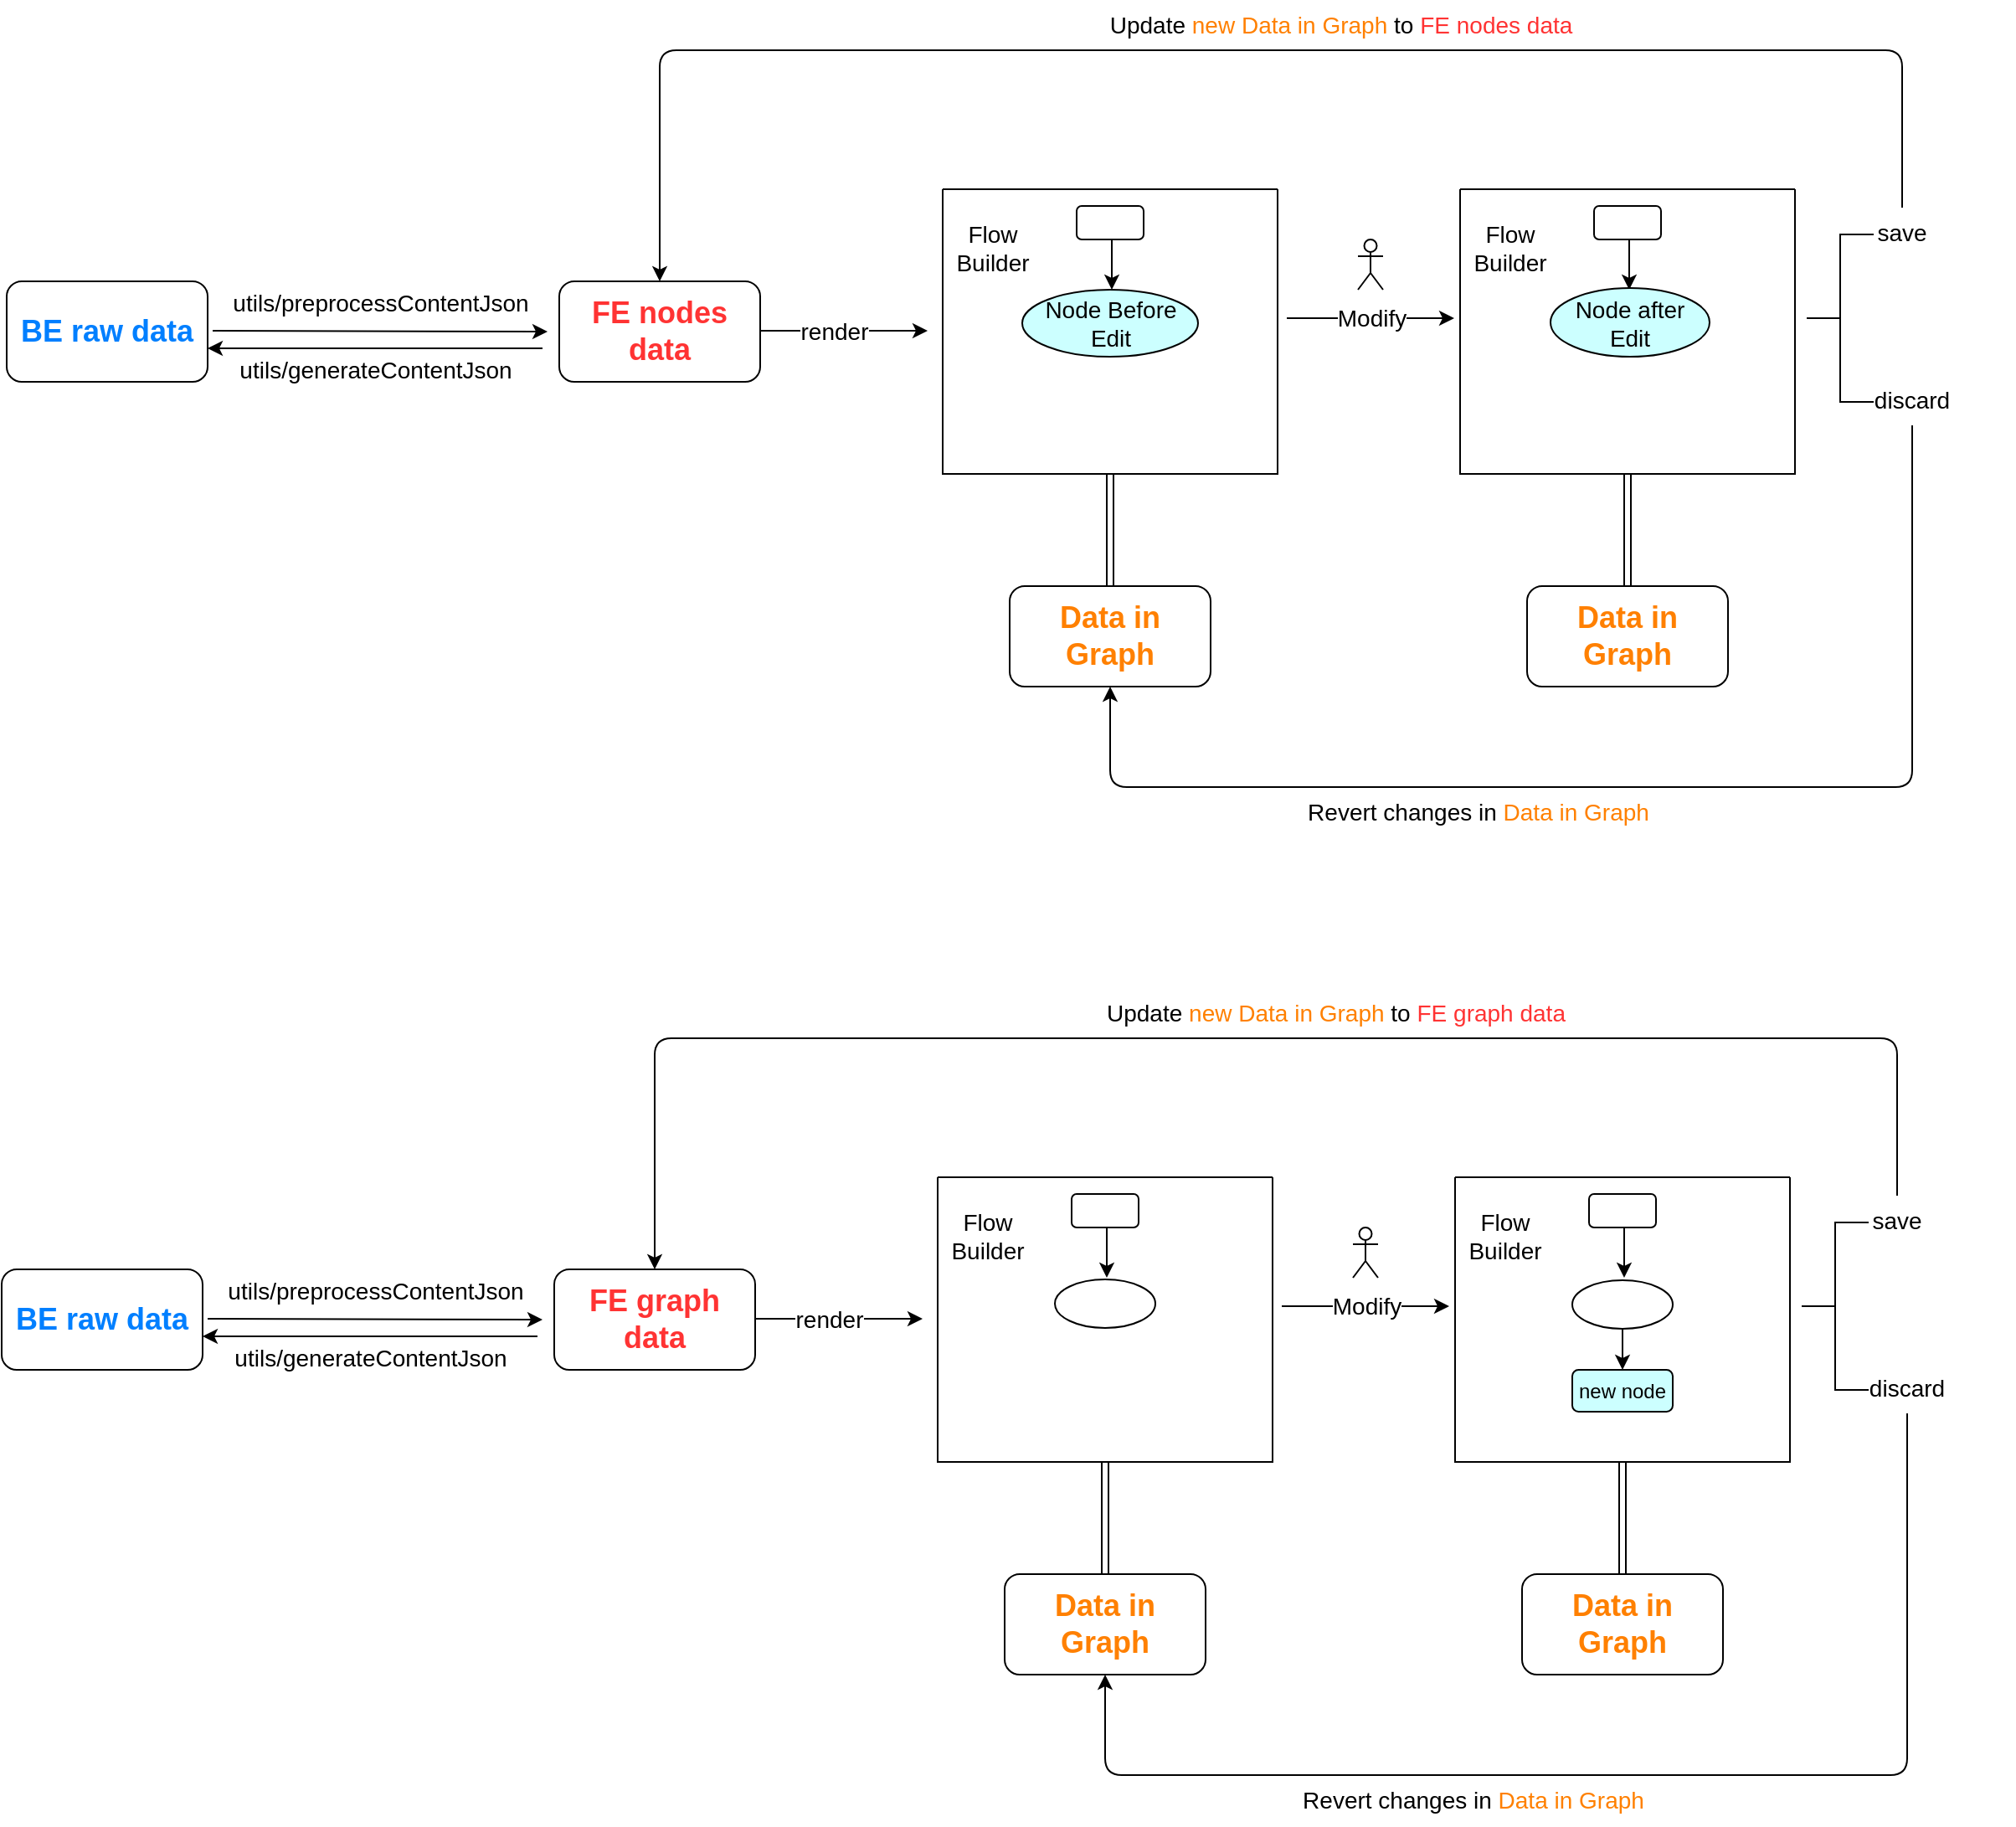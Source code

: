 <mxfile version="15.9.6" type="github">
  <diagram id="-SPJy0hRLTaTt6_wfEJj" name="Page-1">
    <mxGraphModel dx="1771" dy="980" grid="1" gridSize="10" guides="1" tooltips="1" connect="1" arrows="1" fold="1" page="1" pageScale="1" pageWidth="827" pageHeight="1169" math="0" shadow="0">
      <root>
        <mxCell id="0" />
        <mxCell id="1" parent="0" />
        <mxCell id="oG8ktEmDvnc897RTKp91-1" value="&lt;b&gt;&lt;font style=&quot;font-size: 18px&quot; color=&quot;#007fff&quot;&gt;BE raw data&lt;/font&gt;&lt;/b&gt;" style="rounded=1;whiteSpace=wrap;html=1;" parent="1" vertex="1">
          <mxGeometry x="13" y="218" width="120" height="60" as="geometry" />
        </mxCell>
        <mxCell id="oG8ktEmDvnc897RTKp91-2" value="&lt;h2&gt;&lt;font color=&quot;#ff3333&quot;&gt;FE nodes data&lt;/font&gt;&lt;/h2&gt;" style="rounded=1;whiteSpace=wrap;html=1;" parent="1" vertex="1">
          <mxGeometry x="343" y="218" width="120" height="60" as="geometry" />
        </mxCell>
        <mxCell id="oG8ktEmDvnc897RTKp91-3" value="" style="endArrow=classic;html=1;rounded=1;fontSize=18;" parent="1" edge="1">
          <mxGeometry relative="1" as="geometry">
            <mxPoint x="136" y="247.5" as="sourcePoint" />
            <mxPoint x="336" y="248" as="targetPoint" />
          </mxGeometry>
        </mxCell>
        <mxCell id="oG8ktEmDvnc897RTKp91-4" value="utils/preprocessContentJson" style="edgeLabel;resizable=0;html=1;align=center;verticalAlign=middle;rounded=1;fontSize=14;" parent="oG8ktEmDvnc897RTKp91-3" connectable="0" vertex="1">
          <mxGeometry relative="1" as="geometry">
            <mxPoint y="-17" as="offset" />
          </mxGeometry>
        </mxCell>
        <mxCell id="oG8ktEmDvnc897RTKp91-5" value="" style="endArrow=classic;html=1;rounded=1;fontSize=14;" parent="1" edge="1">
          <mxGeometry relative="1" as="geometry">
            <mxPoint x="333" y="258" as="sourcePoint" />
            <mxPoint x="133" y="258" as="targetPoint" />
          </mxGeometry>
        </mxCell>
        <mxCell id="oG8ktEmDvnc897RTKp91-6" value="utils/generateContentJson" style="edgeLabel;resizable=0;html=1;align=center;verticalAlign=middle;rounded=1;fontSize=14;" parent="oG8ktEmDvnc897RTKp91-5" connectable="0" vertex="1">
          <mxGeometry relative="1" as="geometry">
            <mxPoint y="13" as="offset" />
          </mxGeometry>
        </mxCell>
        <mxCell id="oG8ktEmDvnc897RTKp91-7" value="" style="swimlane;startSize=0;rounded=1;fontSize=14;" parent="1" vertex="1">
          <mxGeometry x="572" y="163" width="200" height="170" as="geometry" />
        </mxCell>
        <mxCell id="oG8ktEmDvnc897RTKp91-10" value="" style="edgeStyle=orthogonalEdgeStyle;rounded=1;orthogonalLoop=1;jettySize=auto;html=1;fontSize=14;" parent="oG8ktEmDvnc897RTKp91-7" edge="1">
          <mxGeometry relative="1" as="geometry">
            <mxPoint x="101" y="30" as="sourcePoint" />
            <mxPoint x="101" y="60" as="targetPoint" />
          </mxGeometry>
        </mxCell>
        <mxCell id="oG8ktEmDvnc897RTKp91-8" value="" style="whiteSpace=wrap;html=1;rounded=1;fontSize=14;" parent="oG8ktEmDvnc897RTKp91-7" vertex="1">
          <mxGeometry x="80" y="10" width="40" height="20" as="geometry" />
        </mxCell>
        <mxCell id="oG8ktEmDvnc897RTKp91-9" value="Node Before Edit" style="ellipse;whiteSpace=wrap;html=1;fontSize=14;rounded=1;fillColor=#CCFFFF;" parent="oG8ktEmDvnc897RTKp91-7" vertex="1">
          <mxGeometry x="47.5" y="60" width="105" height="40" as="geometry" />
        </mxCell>
        <mxCell id="oG8ktEmDvnc897RTKp91-13" value="Flow Builder&lt;br&gt;" style="text;html=1;strokeColor=none;fillColor=none;align=center;verticalAlign=middle;whiteSpace=wrap;rounded=0;fontSize=14;" parent="oG8ktEmDvnc897RTKp91-7" vertex="1">
          <mxGeometry y="20" width="60" height="30" as="geometry" />
        </mxCell>
        <mxCell id="oG8ktEmDvnc897RTKp91-14" value="r" style="endArrow=classic;html=1;rounded=1;fontSize=14;" parent="1" edge="1">
          <mxGeometry relative="1" as="geometry">
            <mxPoint x="463" y="247.5" as="sourcePoint" />
            <mxPoint x="563" y="247.5" as="targetPoint" />
          </mxGeometry>
        </mxCell>
        <mxCell id="oG8ktEmDvnc897RTKp91-15" value="render" style="edgeLabel;resizable=0;html=1;align=center;verticalAlign=middle;rounded=1;fontSize=14;" parent="oG8ktEmDvnc897RTKp91-14" connectable="0" vertex="1">
          <mxGeometry relative="1" as="geometry">
            <mxPoint x="-6" as="offset" />
          </mxGeometry>
        </mxCell>
        <mxCell id="oG8ktEmDvnc897RTKp91-17" value="" style="shape=umlActor;verticalLabelPosition=bottom;verticalAlign=top;html=1;outlineConnect=0;rounded=1;fontSize=14;" parent="1" vertex="1">
          <mxGeometry x="820" y="193" width="15" height="30" as="geometry" />
        </mxCell>
        <mxCell id="oG8ktEmDvnc897RTKp91-21" value="" style="endArrow=classic;html=1;rounded=1;fontSize=14;strokeColor=default;endFill=1;" parent="1" edge="1">
          <mxGeometry relative="1" as="geometry">
            <mxPoint x="777.5" y="240" as="sourcePoint" />
            <mxPoint x="877.5" y="240" as="targetPoint" />
          </mxGeometry>
        </mxCell>
        <mxCell id="oG8ktEmDvnc897RTKp91-22" value="Modify" style="edgeLabel;resizable=0;html=1;align=center;verticalAlign=middle;rounded=1;fontSize=14;" parent="oG8ktEmDvnc897RTKp91-21" connectable="0" vertex="1">
          <mxGeometry relative="1" as="geometry" />
        </mxCell>
        <mxCell id="oG8ktEmDvnc897RTKp91-26" value="save" style="text;html=1;strokeColor=none;fillColor=none;align=center;verticalAlign=middle;whiteSpace=wrap;rounded=0;fontSize=14;" parent="1" vertex="1">
          <mxGeometry x="1115" y="174" width="60" height="30" as="geometry" />
        </mxCell>
        <mxCell id="oG8ktEmDvnc897RTKp91-27" value="discard" style="text;html=1;strokeColor=none;fillColor=none;align=center;verticalAlign=middle;whiteSpace=wrap;rounded=0;fontSize=14;" parent="1" vertex="1">
          <mxGeometry x="1121" y="274" width="60" height="30" as="geometry" />
        </mxCell>
        <mxCell id="oG8ktEmDvnc897RTKp91-36" value="" style="strokeWidth=1;html=1;shape=mxgraph.flowchart.annotation_2;align=left;labelPosition=right;pointerEvents=1;rounded=1;fontSize=14;" parent="1" vertex="1">
          <mxGeometry x="1088" y="190" width="40" height="100" as="geometry" />
        </mxCell>
        <mxCell id="oG8ktEmDvnc897RTKp91-39" value="" style="swimlane;startSize=0;rounded=1;fontSize=14;" parent="1" vertex="1">
          <mxGeometry x="881" y="163" width="200" height="170" as="geometry" />
        </mxCell>
        <mxCell id="oG8ktEmDvnc897RTKp91-40" value="" style="edgeStyle=orthogonalEdgeStyle;rounded=1;orthogonalLoop=1;jettySize=auto;html=1;fontSize=14;" parent="oG8ktEmDvnc897RTKp91-39" edge="1">
          <mxGeometry relative="1" as="geometry">
            <mxPoint x="101" y="30" as="sourcePoint" />
            <mxPoint x="101" y="60" as="targetPoint" />
          </mxGeometry>
        </mxCell>
        <mxCell id="oG8ktEmDvnc897RTKp91-41" value="" style="whiteSpace=wrap;html=1;rounded=1;fontSize=14;" parent="oG8ktEmDvnc897RTKp91-39" vertex="1">
          <mxGeometry x="80" y="10" width="40" height="20" as="geometry" />
        </mxCell>
        <mxCell id="oG8ktEmDvnc897RTKp91-45" value="Flow Builder&lt;br&gt;" style="text;html=1;strokeColor=none;fillColor=none;align=center;verticalAlign=middle;whiteSpace=wrap;rounded=0;fontSize=14;" parent="oG8ktEmDvnc897RTKp91-39" vertex="1">
          <mxGeometry y="20" width="60" height="30" as="geometry" />
        </mxCell>
        <mxCell id="oG8ktEmDvnc897RTKp91-66" value="Node after Edit" style="ellipse;whiteSpace=wrap;html=1;fontSize=14;rounded=1;fillColor=#CCFFFF;" parent="oG8ktEmDvnc897RTKp91-39" vertex="1">
          <mxGeometry x="54" y="59" width="95" height="41" as="geometry" />
        </mxCell>
        <mxCell id="oG8ktEmDvnc897RTKp91-46" value="&lt;h2&gt;&lt;font color=&quot;#ff8000&quot;&gt;Data in Graph&lt;/font&gt;&lt;/h2&gt;" style="rounded=1;whiteSpace=wrap;html=1;" parent="1" vertex="1">
          <mxGeometry x="921" y="400" width="120" height="60" as="geometry" />
        </mxCell>
        <mxCell id="oG8ktEmDvnc897RTKp91-52" value="&lt;h2&gt;&lt;font color=&quot;#ff8000&quot;&gt;Data in Graph&lt;/font&gt;&lt;/h2&gt;" style="rounded=1;whiteSpace=wrap;html=1;" parent="1" vertex="1">
          <mxGeometry x="612" y="400" width="120" height="60" as="geometry" />
        </mxCell>
        <mxCell id="oG8ktEmDvnc897RTKp91-55" value="" style="edgeStyle=elbowEdgeStyle;elbow=horizontal;endArrow=classic;html=1;rounded=1;fontSize=14;strokeColor=default;exitX=0.5;exitY=0;exitDx=0;exitDy=0;entryX=0.5;entryY=0;entryDx=0;entryDy=0;" parent="1" source="oG8ktEmDvnc897RTKp91-26" target="oG8ktEmDvnc897RTKp91-2" edge="1">
          <mxGeometry width="50" height="50" relative="1" as="geometry">
            <mxPoint x="850" y="360" as="sourcePoint" />
            <mxPoint x="900" y="310" as="targetPoint" />
            <Array as="points">
              <mxPoint x="780" y="80" />
              <mxPoint x="800" y="80" />
            </Array>
          </mxGeometry>
        </mxCell>
        <mxCell id="oG8ktEmDvnc897RTKp91-57" value="Update &lt;font color=&quot;#ff8000&quot;&gt;new Data in Graph&lt;/font&gt; to &lt;font color=&quot;#ff3333&quot;&gt;FE nodes data&lt;/font&gt;" style="text;html=1;strokeColor=none;fillColor=none;align=center;verticalAlign=middle;whiteSpace=wrap;rounded=0;fontSize=14;" parent="1" vertex="1">
          <mxGeometry x="490" y="50" width="640" height="30" as="geometry" />
        </mxCell>
        <mxCell id="oG8ktEmDvnc897RTKp91-59" value="" style="edgeStyle=elbowEdgeStyle;elbow=horizontal;endArrow=classic;html=1;rounded=1;fontSize=14;fontColor=#007FFF;strokeColor=default;exitX=0.5;exitY=1;exitDx=0;exitDy=0;entryX=0.5;entryY=1;entryDx=0;entryDy=0;" parent="1" source="oG8ktEmDvnc897RTKp91-27" target="oG8ktEmDvnc897RTKp91-52" edge="1">
          <mxGeometry width="50" height="50" relative="1" as="geometry">
            <mxPoint x="600" y="290" as="sourcePoint" />
            <mxPoint x="650" y="240" as="targetPoint" />
            <Array as="points">
              <mxPoint x="890" y="520" />
            </Array>
          </mxGeometry>
        </mxCell>
        <mxCell id="oG8ktEmDvnc897RTKp91-60" value="Revert changes in&lt;font color=&quot;#ff3333&quot;&gt;&amp;nbsp;&lt;/font&gt;&lt;font color=&quot;#ff8000&quot;&gt;Data in Graph&lt;/font&gt;" style="text;html=1;strokeColor=none;fillColor=none;align=center;verticalAlign=middle;whiteSpace=wrap;rounded=0;fontSize=14;" parent="1" vertex="1">
          <mxGeometry x="572" y="520" width="640" height="30" as="geometry" />
        </mxCell>
        <mxCell id="oG8ktEmDvnc897RTKp91-62" value="" style="shape=link;html=1;rounded=1;fontSize=14;fontColor=#FF8000;startArrow=open;startFill=0;endArrow=classic;endFill=1;strokeColor=default;entryX=0.5;entryY=0;entryDx=0;entryDy=0;" parent="1" source="oG8ktEmDvnc897RTKp91-39" target="oG8ktEmDvnc897RTKp91-46" edge="1">
          <mxGeometry width="100" relative="1" as="geometry">
            <mxPoint x="570" y="200" as="sourcePoint" />
            <mxPoint x="670" y="200" as="targetPoint" />
          </mxGeometry>
        </mxCell>
        <mxCell id="oG8ktEmDvnc897RTKp91-65" value="" style="shape=link;html=1;rounded=1;fontSize=14;fontColor=#FF8000;startArrow=open;startFill=0;endArrow=classic;endFill=1;strokeColor=default;entryX=0.5;entryY=0;entryDx=0;entryDy=0;exitX=0.5;exitY=1;exitDx=0;exitDy=0;" parent="1" source="oG8ktEmDvnc897RTKp91-7" target="oG8ktEmDvnc897RTKp91-52" edge="1">
          <mxGeometry width="100" relative="1" as="geometry">
            <mxPoint x="570" y="290" as="sourcePoint" />
            <mxPoint x="670" y="290" as="targetPoint" />
          </mxGeometry>
        </mxCell>
        <mxCell id="1HdDyyTmz97uRuwPHuVr-1" value="&lt;b&gt;&lt;font style=&quot;font-size: 18px&quot; color=&quot;#007fff&quot;&gt;BE raw data&lt;/font&gt;&lt;/b&gt;" style="rounded=1;whiteSpace=wrap;html=1;" vertex="1" parent="1">
          <mxGeometry x="10" y="808" width="120" height="60" as="geometry" />
        </mxCell>
        <mxCell id="1HdDyyTmz97uRuwPHuVr-2" value="&lt;h2&gt;&lt;font color=&quot;#ff3333&quot;&gt;FE graph data&lt;/font&gt;&lt;/h2&gt;" style="rounded=1;whiteSpace=wrap;html=1;" vertex="1" parent="1">
          <mxGeometry x="340" y="808" width="120" height="60" as="geometry" />
        </mxCell>
        <mxCell id="1HdDyyTmz97uRuwPHuVr-3" value="" style="endArrow=classic;html=1;rounded=1;fontSize=18;" edge="1" parent="1">
          <mxGeometry relative="1" as="geometry">
            <mxPoint x="133" y="837.5" as="sourcePoint" />
            <mxPoint x="333" y="838" as="targetPoint" />
          </mxGeometry>
        </mxCell>
        <mxCell id="1HdDyyTmz97uRuwPHuVr-4" value="utils/preprocessContentJson" style="edgeLabel;resizable=0;html=1;align=center;verticalAlign=middle;rounded=1;fontSize=14;" connectable="0" vertex="1" parent="1HdDyyTmz97uRuwPHuVr-3">
          <mxGeometry relative="1" as="geometry">
            <mxPoint y="-17" as="offset" />
          </mxGeometry>
        </mxCell>
        <mxCell id="1HdDyyTmz97uRuwPHuVr-5" value="" style="endArrow=classic;html=1;rounded=1;fontSize=14;" edge="1" parent="1">
          <mxGeometry relative="1" as="geometry">
            <mxPoint x="330" y="848" as="sourcePoint" />
            <mxPoint x="130" y="848" as="targetPoint" />
          </mxGeometry>
        </mxCell>
        <mxCell id="1HdDyyTmz97uRuwPHuVr-6" value="utils/generateContentJson" style="edgeLabel;resizable=0;html=1;align=center;verticalAlign=middle;rounded=1;fontSize=14;" connectable="0" vertex="1" parent="1HdDyyTmz97uRuwPHuVr-5">
          <mxGeometry relative="1" as="geometry">
            <mxPoint y="13" as="offset" />
          </mxGeometry>
        </mxCell>
        <mxCell id="1HdDyyTmz97uRuwPHuVr-7" value="" style="swimlane;startSize=0;rounded=1;fontSize=14;" vertex="1" parent="1">
          <mxGeometry x="569" y="753" width="200" height="170" as="geometry" />
        </mxCell>
        <mxCell id="1HdDyyTmz97uRuwPHuVr-8" value="" style="edgeStyle=orthogonalEdgeStyle;rounded=1;orthogonalLoop=1;jettySize=auto;html=1;fontSize=14;" edge="1" parent="1HdDyyTmz97uRuwPHuVr-7">
          <mxGeometry relative="1" as="geometry">
            <mxPoint x="101" y="30" as="sourcePoint" />
            <mxPoint x="101" y="60" as="targetPoint" />
          </mxGeometry>
        </mxCell>
        <mxCell id="1HdDyyTmz97uRuwPHuVr-9" value="" style="whiteSpace=wrap;html=1;rounded=1;fontSize=14;" vertex="1" parent="1HdDyyTmz97uRuwPHuVr-7">
          <mxGeometry x="80" y="10" width="40" height="20" as="geometry" />
        </mxCell>
        <mxCell id="1HdDyyTmz97uRuwPHuVr-11" value="Flow Builder&lt;br&gt;" style="text;html=1;strokeColor=none;fillColor=none;align=center;verticalAlign=middle;whiteSpace=wrap;rounded=0;fontSize=14;" vertex="1" parent="1HdDyyTmz97uRuwPHuVr-7">
          <mxGeometry y="20" width="60" height="30" as="geometry" />
        </mxCell>
        <mxCell id="1HdDyyTmz97uRuwPHuVr-33" value="" style="ellipse;whiteSpace=wrap;html=1;" vertex="1" parent="1HdDyyTmz97uRuwPHuVr-7">
          <mxGeometry x="70" y="61" width="60" height="29" as="geometry" />
        </mxCell>
        <mxCell id="1HdDyyTmz97uRuwPHuVr-12" value="r" style="endArrow=classic;html=1;rounded=1;fontSize=14;" edge="1" parent="1">
          <mxGeometry relative="1" as="geometry">
            <mxPoint x="460" y="837.5" as="sourcePoint" />
            <mxPoint x="560" y="837.5" as="targetPoint" />
          </mxGeometry>
        </mxCell>
        <mxCell id="1HdDyyTmz97uRuwPHuVr-13" value="render" style="edgeLabel;resizable=0;html=1;align=center;verticalAlign=middle;rounded=1;fontSize=14;" connectable="0" vertex="1" parent="1HdDyyTmz97uRuwPHuVr-12">
          <mxGeometry relative="1" as="geometry">
            <mxPoint x="-6" as="offset" />
          </mxGeometry>
        </mxCell>
        <mxCell id="1HdDyyTmz97uRuwPHuVr-14" value="" style="shape=umlActor;verticalLabelPosition=bottom;verticalAlign=top;html=1;outlineConnect=0;rounded=1;fontSize=14;" vertex="1" parent="1">
          <mxGeometry x="817" y="783" width="15" height="30" as="geometry" />
        </mxCell>
        <mxCell id="1HdDyyTmz97uRuwPHuVr-15" value="" style="endArrow=classic;html=1;rounded=1;fontSize=14;strokeColor=default;endFill=1;" edge="1" parent="1">
          <mxGeometry relative="1" as="geometry">
            <mxPoint x="774.5" y="830" as="sourcePoint" />
            <mxPoint x="874.5" y="830" as="targetPoint" />
          </mxGeometry>
        </mxCell>
        <mxCell id="1HdDyyTmz97uRuwPHuVr-16" value="Modify" style="edgeLabel;resizable=0;html=1;align=center;verticalAlign=middle;rounded=1;fontSize=14;" connectable="0" vertex="1" parent="1HdDyyTmz97uRuwPHuVr-15">
          <mxGeometry relative="1" as="geometry" />
        </mxCell>
        <mxCell id="1HdDyyTmz97uRuwPHuVr-17" value="save" style="text;html=1;strokeColor=none;fillColor=none;align=center;verticalAlign=middle;whiteSpace=wrap;rounded=0;fontSize=14;" vertex="1" parent="1">
          <mxGeometry x="1112" y="764" width="60" height="30" as="geometry" />
        </mxCell>
        <mxCell id="1HdDyyTmz97uRuwPHuVr-18" value="discard" style="text;html=1;strokeColor=none;fillColor=none;align=center;verticalAlign=middle;whiteSpace=wrap;rounded=0;fontSize=14;" vertex="1" parent="1">
          <mxGeometry x="1118" y="864" width="60" height="30" as="geometry" />
        </mxCell>
        <mxCell id="1HdDyyTmz97uRuwPHuVr-19" value="" style="strokeWidth=1;html=1;shape=mxgraph.flowchart.annotation_2;align=left;labelPosition=right;pointerEvents=1;rounded=1;fontSize=14;" vertex="1" parent="1">
          <mxGeometry x="1085" y="780" width="40" height="100" as="geometry" />
        </mxCell>
        <mxCell id="1HdDyyTmz97uRuwPHuVr-20" value="" style="swimlane;startSize=0;rounded=1;fontSize=14;" vertex="1" parent="1">
          <mxGeometry x="878" y="753" width="200" height="170" as="geometry" />
        </mxCell>
        <mxCell id="1HdDyyTmz97uRuwPHuVr-21" value="" style="edgeStyle=orthogonalEdgeStyle;rounded=1;orthogonalLoop=1;jettySize=auto;html=1;fontSize=14;" edge="1" parent="1HdDyyTmz97uRuwPHuVr-20">
          <mxGeometry relative="1" as="geometry">
            <mxPoint x="101" y="30" as="sourcePoint" />
            <mxPoint x="101" y="60" as="targetPoint" />
          </mxGeometry>
        </mxCell>
        <mxCell id="1HdDyyTmz97uRuwPHuVr-22" value="" style="whiteSpace=wrap;html=1;rounded=1;fontSize=14;" vertex="1" parent="1HdDyyTmz97uRuwPHuVr-20">
          <mxGeometry x="80" y="10" width="40" height="20" as="geometry" />
        </mxCell>
        <mxCell id="1HdDyyTmz97uRuwPHuVr-23" value="Flow Builder&lt;br&gt;" style="text;html=1;strokeColor=none;fillColor=none;align=center;verticalAlign=middle;whiteSpace=wrap;rounded=0;fontSize=14;" vertex="1" parent="1HdDyyTmz97uRuwPHuVr-20">
          <mxGeometry y="20" width="60" height="30" as="geometry" />
        </mxCell>
        <mxCell id="1HdDyyTmz97uRuwPHuVr-36" style="edgeStyle=orthogonalEdgeStyle;rounded=0;orthogonalLoop=1;jettySize=auto;html=1;exitX=0.5;exitY=1;exitDx=0;exitDy=0;entryX=0.5;entryY=0;entryDx=0;entryDy=0;" edge="1" parent="1HdDyyTmz97uRuwPHuVr-20" source="1HdDyyTmz97uRuwPHuVr-34" target="1HdDyyTmz97uRuwPHuVr-35">
          <mxGeometry relative="1" as="geometry" />
        </mxCell>
        <mxCell id="1HdDyyTmz97uRuwPHuVr-34" value="" style="ellipse;whiteSpace=wrap;html=1;" vertex="1" parent="1HdDyyTmz97uRuwPHuVr-20">
          <mxGeometry x="70" y="61.5" width="60" height="29" as="geometry" />
        </mxCell>
        <mxCell id="1HdDyyTmz97uRuwPHuVr-35" value="new node" style="rounded=1;whiteSpace=wrap;html=1;fillColor=#CCFFFF;" vertex="1" parent="1HdDyyTmz97uRuwPHuVr-20">
          <mxGeometry x="70" y="115" width="60" height="25" as="geometry" />
        </mxCell>
        <mxCell id="1HdDyyTmz97uRuwPHuVr-25" value="&lt;h2&gt;&lt;font color=&quot;#ff8000&quot;&gt;Data in Graph&lt;/font&gt;&lt;/h2&gt;" style="rounded=1;whiteSpace=wrap;html=1;" vertex="1" parent="1">
          <mxGeometry x="918" y="990" width="120" height="60" as="geometry" />
        </mxCell>
        <mxCell id="1HdDyyTmz97uRuwPHuVr-26" value="&lt;h2&gt;&lt;font color=&quot;#ff8000&quot;&gt;Data in Graph&lt;/font&gt;&lt;/h2&gt;" style="rounded=1;whiteSpace=wrap;html=1;" vertex="1" parent="1">
          <mxGeometry x="609" y="990" width="120" height="60" as="geometry" />
        </mxCell>
        <mxCell id="1HdDyyTmz97uRuwPHuVr-27" value="" style="edgeStyle=elbowEdgeStyle;elbow=horizontal;endArrow=classic;html=1;rounded=1;fontSize=14;strokeColor=default;exitX=0.5;exitY=0;exitDx=0;exitDy=0;entryX=0.5;entryY=0;entryDx=0;entryDy=0;" edge="1" source="1HdDyyTmz97uRuwPHuVr-17" target="1HdDyyTmz97uRuwPHuVr-2" parent="1">
          <mxGeometry width="50" height="50" relative="1" as="geometry">
            <mxPoint x="847" y="950" as="sourcePoint" />
            <mxPoint x="897" y="900" as="targetPoint" />
            <Array as="points">
              <mxPoint x="777" y="670" />
              <mxPoint x="797" y="670" />
            </Array>
          </mxGeometry>
        </mxCell>
        <mxCell id="1HdDyyTmz97uRuwPHuVr-28" value="Update &lt;font color=&quot;#ff8000&quot;&gt;new Data in Graph&lt;/font&gt; to &lt;font color=&quot;#ff3333&quot;&gt;FE graph data&lt;/font&gt;" style="text;html=1;strokeColor=none;fillColor=none;align=center;verticalAlign=middle;whiteSpace=wrap;rounded=0;fontSize=14;" vertex="1" parent="1">
          <mxGeometry x="487" y="640" width="640" height="30" as="geometry" />
        </mxCell>
        <mxCell id="1HdDyyTmz97uRuwPHuVr-29" value="" style="edgeStyle=elbowEdgeStyle;elbow=horizontal;endArrow=classic;html=1;rounded=1;fontSize=14;fontColor=#007FFF;strokeColor=default;exitX=0.5;exitY=1;exitDx=0;exitDy=0;entryX=0.5;entryY=1;entryDx=0;entryDy=0;" edge="1" source="1HdDyyTmz97uRuwPHuVr-18" target="1HdDyyTmz97uRuwPHuVr-26" parent="1">
          <mxGeometry width="50" height="50" relative="1" as="geometry">
            <mxPoint x="597" y="880" as="sourcePoint" />
            <mxPoint x="647" y="830" as="targetPoint" />
            <Array as="points">
              <mxPoint x="887" y="1110" />
            </Array>
          </mxGeometry>
        </mxCell>
        <mxCell id="1HdDyyTmz97uRuwPHuVr-30" value="Revert changes in&lt;font color=&quot;#ff3333&quot;&gt;&amp;nbsp;&lt;/font&gt;&lt;font color=&quot;#ff8000&quot;&gt;Data in Graph&lt;/font&gt;" style="text;html=1;strokeColor=none;fillColor=none;align=center;verticalAlign=middle;whiteSpace=wrap;rounded=0;fontSize=14;" vertex="1" parent="1">
          <mxGeometry x="569" y="1110" width="640" height="30" as="geometry" />
        </mxCell>
        <mxCell id="1HdDyyTmz97uRuwPHuVr-31" value="" style="shape=link;html=1;rounded=1;fontSize=14;fontColor=#FF8000;startArrow=open;startFill=0;endArrow=classic;endFill=1;strokeColor=default;entryX=0.5;entryY=0;entryDx=0;entryDy=0;" edge="1" source="1HdDyyTmz97uRuwPHuVr-20" target="1HdDyyTmz97uRuwPHuVr-25" parent="1">
          <mxGeometry width="100" relative="1" as="geometry">
            <mxPoint x="567" y="790" as="sourcePoint" />
            <mxPoint x="667" y="790" as="targetPoint" />
          </mxGeometry>
        </mxCell>
        <mxCell id="1HdDyyTmz97uRuwPHuVr-32" value="" style="shape=link;html=1;rounded=1;fontSize=14;fontColor=#FF8000;startArrow=open;startFill=0;endArrow=classic;endFill=1;strokeColor=default;entryX=0.5;entryY=0;entryDx=0;entryDy=0;exitX=0.5;exitY=1;exitDx=0;exitDy=0;" edge="1" source="1HdDyyTmz97uRuwPHuVr-7" target="1HdDyyTmz97uRuwPHuVr-26" parent="1">
          <mxGeometry width="100" relative="1" as="geometry">
            <mxPoint x="567" y="880" as="sourcePoint" />
            <mxPoint x="667" y="880" as="targetPoint" />
          </mxGeometry>
        </mxCell>
      </root>
    </mxGraphModel>
  </diagram>
</mxfile>
